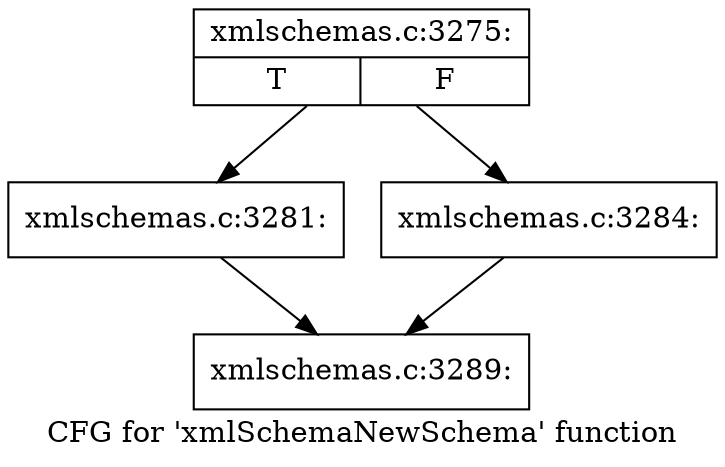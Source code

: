 digraph "CFG for 'xmlSchemaNewSchema' function" {
	label="CFG for 'xmlSchemaNewSchema' function";

	Node0x55d025e890d0 [shape=record,label="{xmlschemas.c:3275:|{<s0>T|<s1>F}}"];
	Node0x55d025e890d0 -> Node0x55d025e8be50;
	Node0x55d025e890d0 -> Node0x55d025e8bea0;
	Node0x55d025e8be50 [shape=record,label="{xmlschemas.c:3281:}"];
	Node0x55d025e8be50 -> Node0x55d025e89120;
	Node0x55d025e8bea0 [shape=record,label="{xmlschemas.c:3284:}"];
	Node0x55d025e8bea0 -> Node0x55d025e89120;
	Node0x55d025e89120 [shape=record,label="{xmlschemas.c:3289:}"];
}

